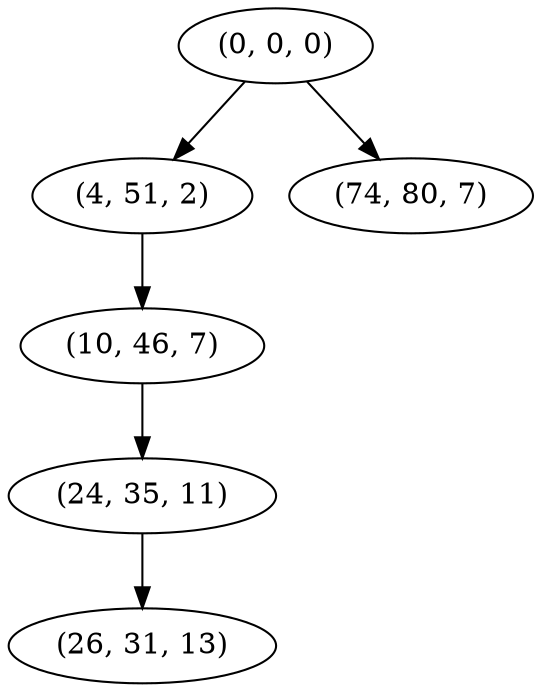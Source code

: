 digraph tree {
    "(0, 0, 0)";
    "(4, 51, 2)";
    "(10, 46, 7)";
    "(24, 35, 11)";
    "(26, 31, 13)";
    "(74, 80, 7)";
    "(0, 0, 0)" -> "(4, 51, 2)";
    "(0, 0, 0)" -> "(74, 80, 7)";
    "(4, 51, 2)" -> "(10, 46, 7)";
    "(10, 46, 7)" -> "(24, 35, 11)";
    "(24, 35, 11)" -> "(26, 31, 13)";
}
